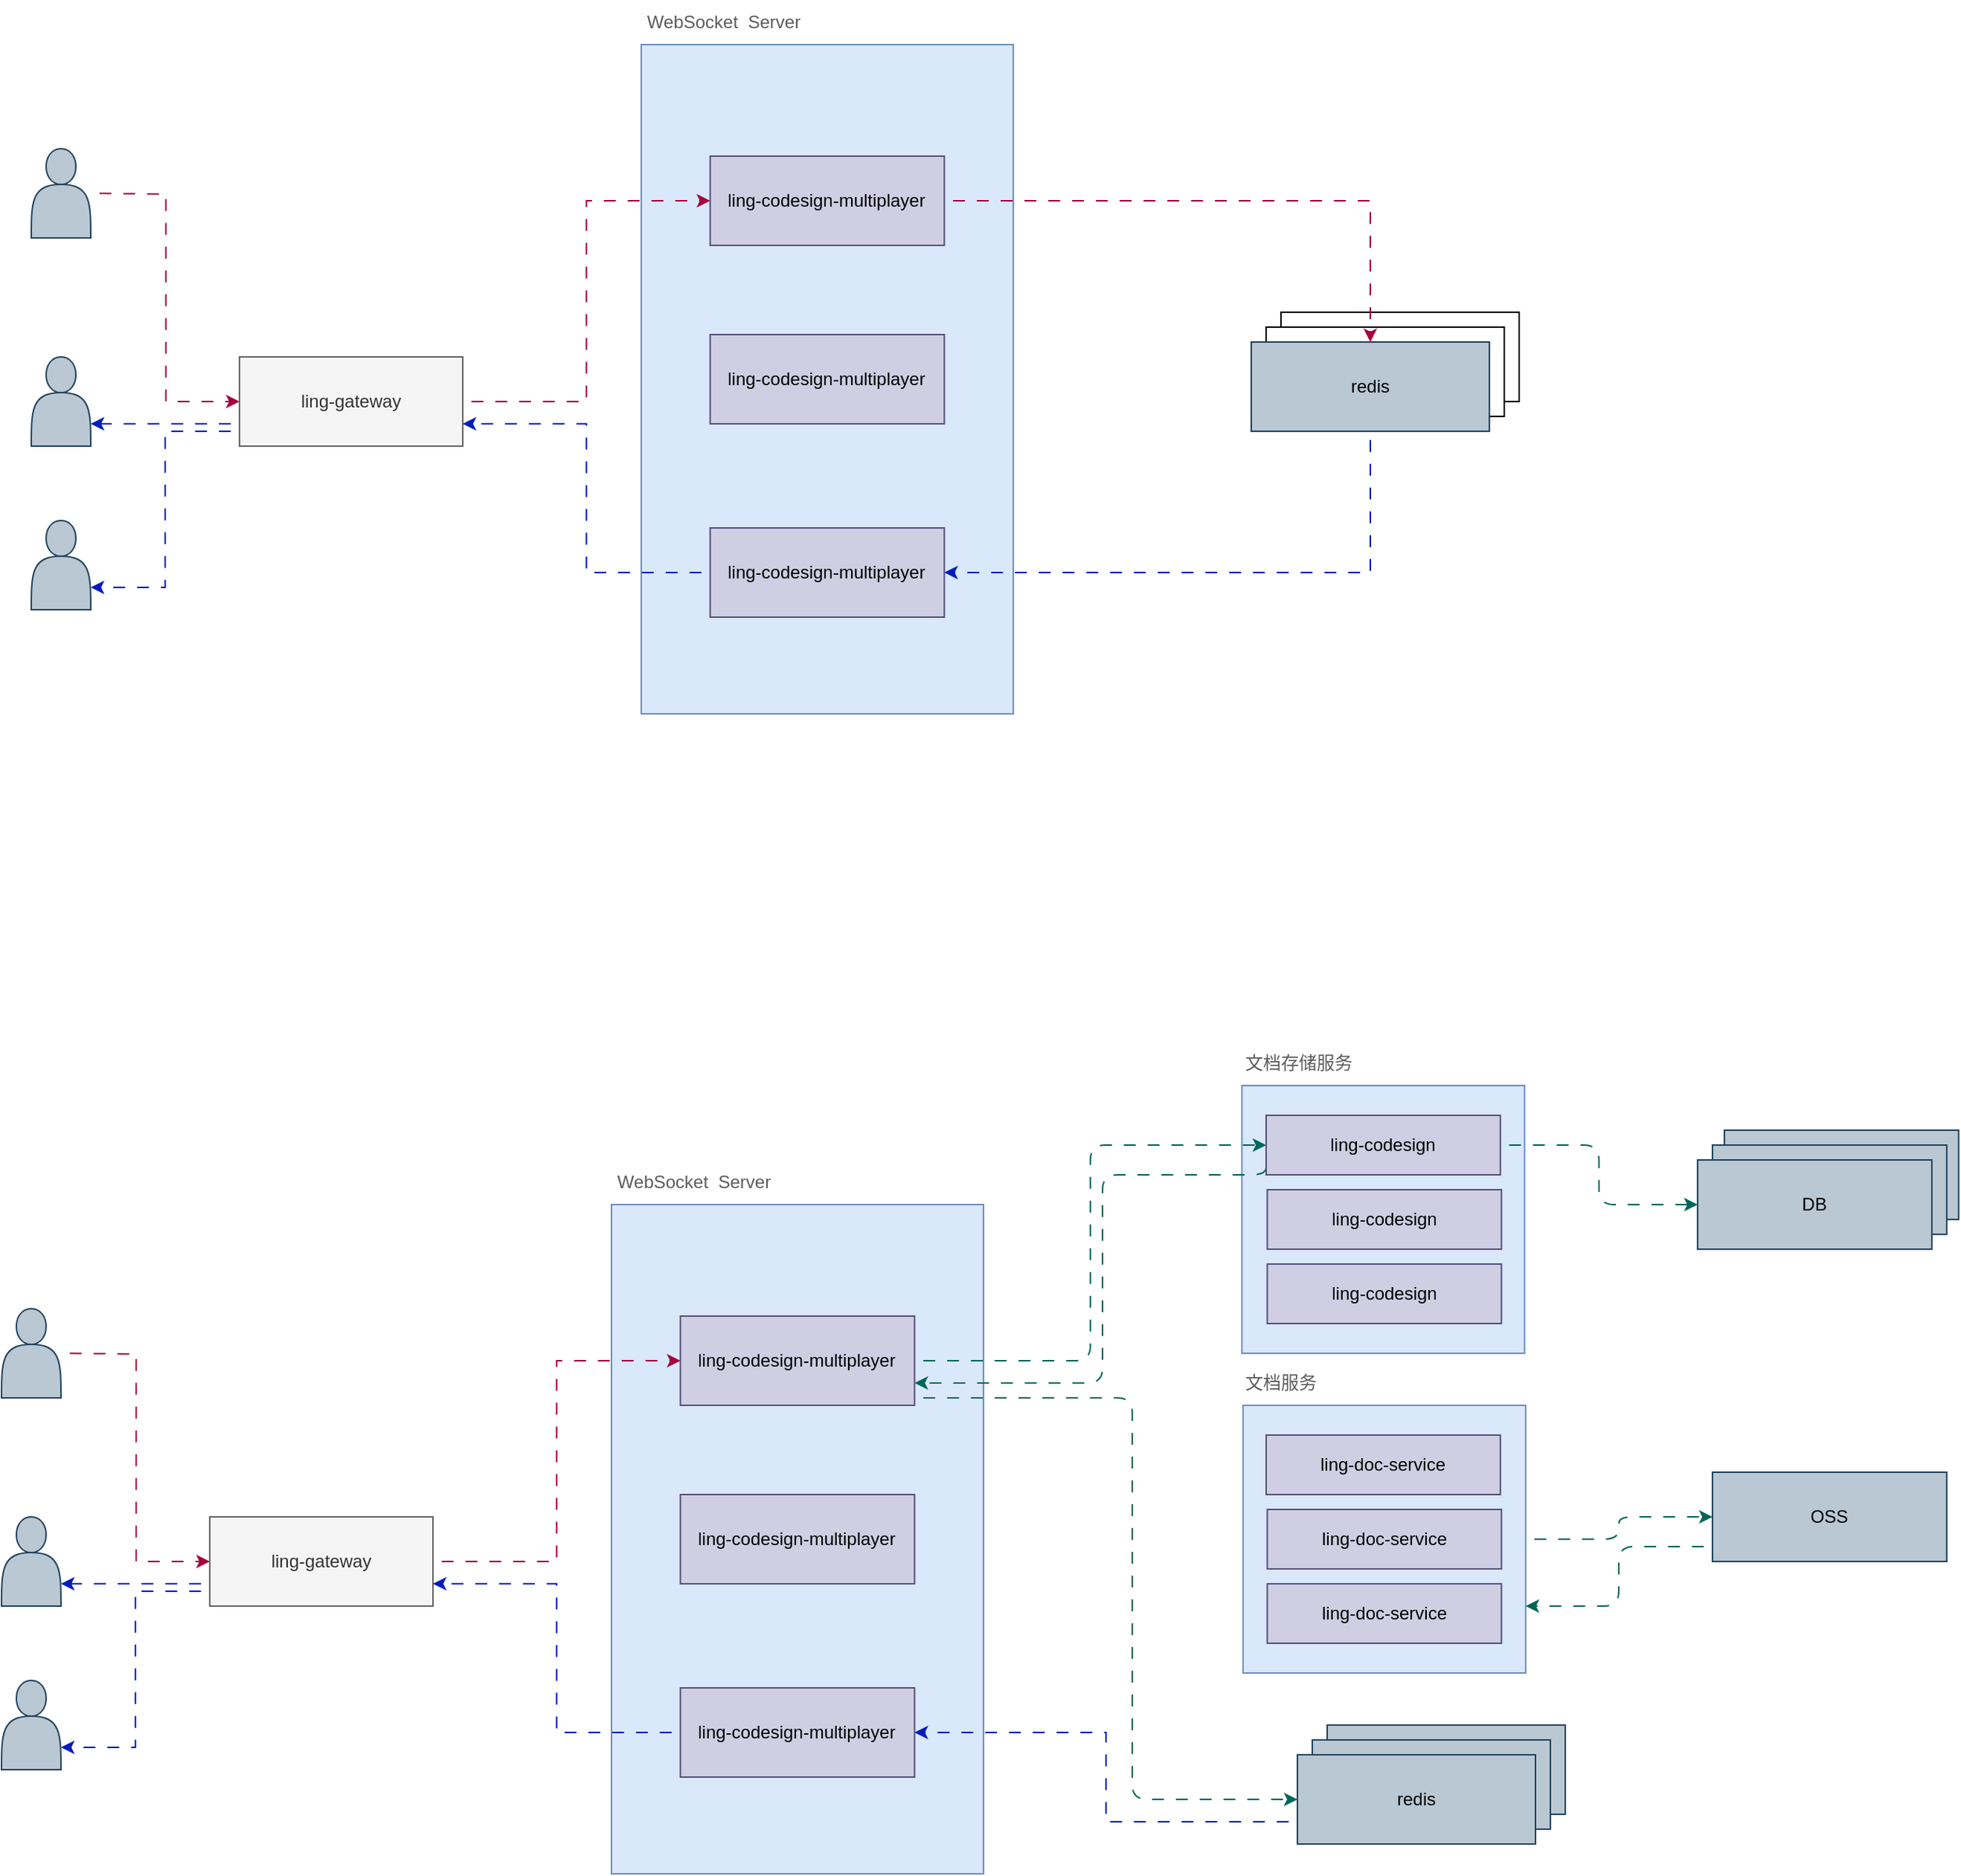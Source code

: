 <mxfile version="21.3.2" type="github">
  <diagram name="Page-1" id="3pMdecGvVrTZUV6eu6wa">
    <mxGraphModel dx="2765" dy="1543" grid="1" gridSize="10" guides="1" tooltips="1" connect="1" arrows="1" fold="1" page="1" pageScale="1" pageWidth="827" pageHeight="1169" math="0" shadow="0">
      <root>
        <mxCell id="0" />
        <mxCell id="1" parent="0" />
        <mxCell id="g7lpwtQK0GcuF2r4xrW7-70" value="" style="rounded=0;whiteSpace=wrap;html=1;strokeColor=#6c8ebf;fillColor=#dae8fc;" vertex="1" parent="1">
          <mxGeometry x="993.7" y="990" width="190" height="180" as="geometry" />
        </mxCell>
        <mxCell id="g7lpwtQK0GcuF2r4xrW7-67" value="DB" style="rounded=0;whiteSpace=wrap;html=1;labelBackgroundColor=none;fillColor=#bac8d3;strokeColor=#23445d;" vertex="1" parent="1">
          <mxGeometry x="1318.004" y="1020" width="157.407" height="60" as="geometry" />
        </mxCell>
        <mxCell id="g7lpwtQK0GcuF2r4xrW7-3" value="" style="edgeStyle=orthogonalEdgeStyle;rounded=0;orthogonalLoop=1;jettySize=auto;html=1;dashed=1;dashPattern=8 8;flowAnimation=1;entryX=0;entryY=0.5;entryDx=0;entryDy=0;fillColor=#d80073;strokeColor=#A50040;snapToPoint=0;movable=1;labelBackgroundColor=none;fontColor=default;" edge="1" parent="1" target="g7lpwtQK0GcuF2r4xrW7-5">
          <mxGeometry relative="1" as="geometry">
            <mxPoint x="200" y="1170" as="sourcePoint" />
            <mxPoint x="280" y="1170" as="targetPoint" />
          </mxGeometry>
        </mxCell>
        <mxCell id="g7lpwtQK0GcuF2r4xrW7-4" value="" style="shape=actor;whiteSpace=wrap;html=1;labelBackgroundColor=none;fillColor=#bac8d3;strokeColor=#23445d;rounded=0;" vertex="1" parent="1">
          <mxGeometry x="160" y="1140" width="40" height="60" as="geometry" />
        </mxCell>
        <mxCell id="g7lpwtQK0GcuF2r4xrW7-23" style="edgeStyle=orthogonalEdgeStyle;rounded=0;orthogonalLoop=1;jettySize=auto;html=1;entryX=1;entryY=0.75;entryDx=0;entryDy=0;flowAnimation=1;fillColor=#0050ef;strokeColor=#001DBC;labelBackgroundColor=none;fontColor=default;" edge="1" parent="1" source="g7lpwtQK0GcuF2r4xrW7-5" target="g7lpwtQK0GcuF2r4xrW7-16">
          <mxGeometry relative="1" as="geometry">
            <Array as="points">
              <mxPoint x="280" y="1325" />
              <mxPoint x="280" y="1325" />
            </Array>
          </mxGeometry>
        </mxCell>
        <mxCell id="g7lpwtQK0GcuF2r4xrW7-24" style="edgeStyle=orthogonalEdgeStyle;rounded=0;orthogonalLoop=1;jettySize=auto;html=1;entryX=1;entryY=0.75;entryDx=0;entryDy=0;flowAnimation=1;fillColor=#0050ef;strokeColor=#001DBC;labelBackgroundColor=none;fontColor=default;" edge="1" parent="1" source="g7lpwtQK0GcuF2r4xrW7-5" target="g7lpwtQK0GcuF2r4xrW7-21">
          <mxGeometry relative="1" as="geometry">
            <Array as="points">
              <mxPoint x="250" y="1330" />
              <mxPoint x="250" y="1435" />
            </Array>
          </mxGeometry>
        </mxCell>
        <mxCell id="g7lpwtQK0GcuF2r4xrW7-5" value="ling-gateway" style="rounded=0;whiteSpace=wrap;html=1;fillColor=#f5f5f5;strokeColor=#666666;labelBackgroundColor=none;fontColor=#333333;" vertex="1" parent="1">
          <mxGeometry x="300" y="1280" width="150" height="60" as="geometry" />
        </mxCell>
        <mxCell id="g7lpwtQK0GcuF2r4xrW7-16" value="" style="shape=actor;whiteSpace=wrap;html=1;labelBackgroundColor=none;fillColor=#bac8d3;strokeColor=#23445d;rounded=0;" vertex="1" parent="1">
          <mxGeometry x="160" y="1280" width="40" height="60" as="geometry" />
        </mxCell>
        <mxCell id="g7lpwtQK0GcuF2r4xrW7-21" value="" style="shape=actor;whiteSpace=wrap;html=1;labelBackgroundColor=none;fillColor=#bac8d3;strokeColor=#23445d;rounded=0;" vertex="1" parent="1">
          <mxGeometry x="160" y="1390" width="40" height="60" as="geometry" />
        </mxCell>
        <mxCell id="g7lpwtQK0GcuF2r4xrW7-29" value="WebSocket&amp;nbsp; Server" style="text;html=1;strokeColor=none;fillColor=none;align=center;verticalAlign=middle;whiteSpace=wrap;rounded=0;labelBackgroundColor=none;fontColor=#5C5C5C;" vertex="1" parent="1">
          <mxGeometry x="570" y="1040" width="111.111" height="30" as="geometry" />
        </mxCell>
        <mxCell id="g7lpwtQK0GcuF2r4xrW7-30" value="r" style="group" vertex="1" connectable="0" parent="1">
          <mxGeometry x="570" y="1070" width="250" height="450" as="geometry" />
        </mxCell>
        <mxCell id="g7lpwtQK0GcuF2r4xrW7-27" value="" style="rounded=0;whiteSpace=wrap;html=1;arcSize=18;fillColor=#dae8fc;strokeColor=#6c8ebf;labelBackgroundColor=none;" vertex="1" parent="g7lpwtQK0GcuF2r4xrW7-30">
          <mxGeometry width="250" height="450" as="geometry" />
        </mxCell>
        <mxCell id="g7lpwtQK0GcuF2r4xrW7-6" value="ling-codesign-multiplayer" style="rounded=0;whiteSpace=wrap;html=1;labelBackgroundColor=none;fillColor=#d0cee2;strokeColor=#56517e;" vertex="1" parent="g7lpwtQK0GcuF2r4xrW7-30">
          <mxGeometry x="46.297" y="75" width="157.407" height="60" as="geometry" />
        </mxCell>
        <mxCell id="g7lpwtQK0GcuF2r4xrW7-13" value="ling-codesign-multiplayer" style="rounded=0;whiteSpace=wrap;html=1;labelBackgroundColor=none;fillColor=#d0cee2;strokeColor=#56517e;" vertex="1" parent="g7lpwtQK0GcuF2r4xrW7-30">
          <mxGeometry x="46.297" y="325" width="157.407" height="60" as="geometry" />
        </mxCell>
        <mxCell id="g7lpwtQK0GcuF2r4xrW7-20" value="ling-codesign-multiplayer" style="rounded=0;whiteSpace=wrap;html=1;labelBackgroundColor=none;fillColor=#d0cee2;strokeColor=#56517e;" vertex="1" parent="g7lpwtQK0GcuF2r4xrW7-30">
          <mxGeometry x="46.297" y="195" width="157.407" height="60" as="geometry" />
        </mxCell>
        <mxCell id="g7lpwtQK0GcuF2r4xrW7-7" value="" style="edgeStyle=orthogonalEdgeStyle;rounded=0;orthogonalLoop=1;jettySize=auto;html=1;flowAnimation=1;fillColor=#d80073;strokeColor=#A50040;entryX=0;entryY=0.5;entryDx=0;entryDy=0;labelBackgroundColor=none;fontColor=default;" edge="1" parent="1" source="g7lpwtQK0GcuF2r4xrW7-5" target="g7lpwtQK0GcuF2r4xrW7-6">
          <mxGeometry relative="1" as="geometry" />
        </mxCell>
        <mxCell id="g7lpwtQK0GcuF2r4xrW7-15" style="edgeStyle=orthogonalEdgeStyle;rounded=0;orthogonalLoop=1;jettySize=auto;html=1;entryX=1;entryY=0.75;entryDx=0;entryDy=0;flowAnimation=1;fillColor=#0050ef;strokeColor=#001DBC;labelBackgroundColor=none;fontColor=default;" edge="1" parent="1" source="g7lpwtQK0GcuF2r4xrW7-13" target="g7lpwtQK0GcuF2r4xrW7-5">
          <mxGeometry relative="1" as="geometry" />
        </mxCell>
        <mxCell id="g7lpwtQK0GcuF2r4xrW7-14" style="rounded=0;orthogonalLoop=1;jettySize=auto;html=1;exitX=0;exitY=0.75;exitDx=0;exitDy=0;entryX=1;entryY=0.5;entryDx=0;entryDy=0;flowAnimation=1;fillColor=#0050ef;strokeColor=#001DBC;labelBackgroundColor=none;fontColor=default;edgeStyle=orthogonalEdgeStyle;" edge="1" parent="1" source="g7lpwtQK0GcuF2r4xrW7-8" target="g7lpwtQK0GcuF2r4xrW7-13">
          <mxGeometry relative="1" as="geometry" />
        </mxCell>
        <mxCell id="g7lpwtQK0GcuF2r4xrW7-39" value="redis" style="rounded=0;whiteSpace=wrap;html=1;labelBackgroundColor=none;" vertex="1" parent="1">
          <mxGeometry x="1020" y="470" width="160" height="60" as="geometry" />
        </mxCell>
        <mxCell id="g7lpwtQK0GcuF2r4xrW7-40" value="redis" style="rounded=0;whiteSpace=wrap;html=1;labelBackgroundColor=none;" vertex="1" parent="1">
          <mxGeometry x="1010" y="480" width="160" height="60" as="geometry" />
        </mxCell>
        <mxCell id="g7lpwtQK0GcuF2r4xrW7-41" value="" style="edgeStyle=orthogonalEdgeStyle;rounded=0;orthogonalLoop=1;jettySize=auto;html=1;dashed=1;dashPattern=8 8;flowAnimation=1;entryX=0;entryY=0.5;entryDx=0;entryDy=0;fillColor=#d80073;strokeColor=#A50040;snapToPoint=0;movable=1;labelBackgroundColor=none;fontColor=default;" edge="1" parent="1" target="g7lpwtQK0GcuF2r4xrW7-45">
          <mxGeometry relative="1" as="geometry">
            <mxPoint x="220" y="390" as="sourcePoint" />
            <mxPoint x="300" y="390" as="targetPoint" />
          </mxGeometry>
        </mxCell>
        <mxCell id="g7lpwtQK0GcuF2r4xrW7-42" value="" style="shape=actor;whiteSpace=wrap;html=1;labelBackgroundColor=none;fillColor=#bac8d3;strokeColor=#23445d;rounded=0;" vertex="1" parent="1">
          <mxGeometry x="180" y="360" width="40" height="60" as="geometry" />
        </mxCell>
        <mxCell id="g7lpwtQK0GcuF2r4xrW7-43" style="edgeStyle=orthogonalEdgeStyle;rounded=0;orthogonalLoop=1;jettySize=auto;html=1;entryX=1;entryY=0.75;entryDx=0;entryDy=0;flowAnimation=1;fillColor=#0050ef;strokeColor=#001DBC;labelBackgroundColor=none;fontColor=default;" edge="1" parent="1" source="g7lpwtQK0GcuF2r4xrW7-45" target="g7lpwtQK0GcuF2r4xrW7-46">
          <mxGeometry relative="1" as="geometry">
            <Array as="points">
              <mxPoint x="300" y="545" />
              <mxPoint x="300" y="545" />
            </Array>
          </mxGeometry>
        </mxCell>
        <mxCell id="g7lpwtQK0GcuF2r4xrW7-44" style="edgeStyle=orthogonalEdgeStyle;rounded=0;orthogonalLoop=1;jettySize=auto;html=1;entryX=1;entryY=0.75;entryDx=0;entryDy=0;flowAnimation=1;fillColor=#0050ef;strokeColor=#001DBC;labelBackgroundColor=none;fontColor=default;" edge="1" parent="1" source="g7lpwtQK0GcuF2r4xrW7-45" target="g7lpwtQK0GcuF2r4xrW7-47">
          <mxGeometry relative="1" as="geometry">
            <Array as="points">
              <mxPoint x="270" y="550" />
              <mxPoint x="270" y="655" />
            </Array>
          </mxGeometry>
        </mxCell>
        <mxCell id="g7lpwtQK0GcuF2r4xrW7-45" value="ling-gateway" style="rounded=0;whiteSpace=wrap;html=1;fillColor=#f5f5f5;strokeColor=#666666;labelBackgroundColor=none;fontColor=#333333;" vertex="1" parent="1">
          <mxGeometry x="320" y="500" width="150" height="60" as="geometry" />
        </mxCell>
        <mxCell id="g7lpwtQK0GcuF2r4xrW7-46" value="" style="shape=actor;whiteSpace=wrap;html=1;labelBackgroundColor=none;fillColor=#bac8d3;strokeColor=#23445d;rounded=0;" vertex="1" parent="1">
          <mxGeometry x="180" y="500" width="40" height="60" as="geometry" />
        </mxCell>
        <mxCell id="g7lpwtQK0GcuF2r4xrW7-47" value="" style="shape=actor;whiteSpace=wrap;html=1;labelBackgroundColor=none;fillColor=#bac8d3;strokeColor=#23445d;rounded=0;" vertex="1" parent="1">
          <mxGeometry x="180" y="610" width="40" height="60" as="geometry" />
        </mxCell>
        <mxCell id="g7lpwtQK0GcuF2r4xrW7-48" value="redis" style="rounded=0;whiteSpace=wrap;html=1;labelBackgroundColor=none;fillColor=#bac8d3;strokeColor=#23445d;" vertex="1" parent="1">
          <mxGeometry x="1000" y="490" width="160" height="60" as="geometry" />
        </mxCell>
        <mxCell id="g7lpwtQK0GcuF2r4xrW7-49" value="WebSocket&amp;nbsp; Server" style="text;html=1;strokeColor=none;fillColor=none;align=center;verticalAlign=middle;whiteSpace=wrap;rounded=0;labelBackgroundColor=none;fontColor=#5C5C5C;" vertex="1" parent="1">
          <mxGeometry x="590" y="260" width="111.111" height="30" as="geometry" />
        </mxCell>
        <mxCell id="g7lpwtQK0GcuF2r4xrW7-50" value="" style="group" vertex="1" connectable="0" parent="1">
          <mxGeometry x="590" y="290" width="250" height="450" as="geometry" />
        </mxCell>
        <mxCell id="g7lpwtQK0GcuF2r4xrW7-51" value="" style="rounded=0;whiteSpace=wrap;html=1;arcSize=18;fillColor=#dae8fc;strokeColor=#6c8ebf;labelBackgroundColor=none;" vertex="1" parent="g7lpwtQK0GcuF2r4xrW7-50">
          <mxGeometry width="250" height="450" as="geometry" />
        </mxCell>
        <mxCell id="g7lpwtQK0GcuF2r4xrW7-52" value="ling-codesign-multiplayer" style="rounded=0;whiteSpace=wrap;html=1;labelBackgroundColor=none;fillColor=#d0cee2;strokeColor=#56517e;" vertex="1" parent="g7lpwtQK0GcuF2r4xrW7-50">
          <mxGeometry x="46.297" y="75" width="157.407" height="60" as="geometry" />
        </mxCell>
        <mxCell id="g7lpwtQK0GcuF2r4xrW7-53" value="ling-codesign-multiplayer" style="rounded=0;whiteSpace=wrap;html=1;labelBackgroundColor=none;fillColor=#d0cee2;strokeColor=#56517e;" vertex="1" parent="g7lpwtQK0GcuF2r4xrW7-50">
          <mxGeometry x="46.297" y="325" width="157.407" height="60" as="geometry" />
        </mxCell>
        <mxCell id="g7lpwtQK0GcuF2r4xrW7-54" value="ling-codesign-multiplayer" style="rounded=0;whiteSpace=wrap;html=1;labelBackgroundColor=none;fillColor=#d0cee2;strokeColor=#56517e;" vertex="1" parent="g7lpwtQK0GcuF2r4xrW7-50">
          <mxGeometry x="46.297" y="195" width="157.407" height="60" as="geometry" />
        </mxCell>
        <mxCell id="g7lpwtQK0GcuF2r4xrW7-55" value="" style="edgeStyle=orthogonalEdgeStyle;rounded=0;orthogonalLoop=1;jettySize=auto;html=1;flowAnimation=1;fillColor=#d80073;strokeColor=#A50040;entryX=0;entryY=0.5;entryDx=0;entryDy=0;labelBackgroundColor=none;fontColor=default;" edge="1" parent="1" source="g7lpwtQK0GcuF2r4xrW7-45" target="g7lpwtQK0GcuF2r4xrW7-52">
          <mxGeometry relative="1" as="geometry" />
        </mxCell>
        <mxCell id="g7lpwtQK0GcuF2r4xrW7-56" style="edgeStyle=orthogonalEdgeStyle;rounded=0;orthogonalLoop=1;jettySize=auto;html=1;entryX=1;entryY=0.75;entryDx=0;entryDy=0;flowAnimation=1;fillColor=#0050ef;strokeColor=#001DBC;labelBackgroundColor=none;fontColor=default;" edge="1" parent="1" source="g7lpwtQK0GcuF2r4xrW7-53" target="g7lpwtQK0GcuF2r4xrW7-45">
          <mxGeometry relative="1" as="geometry" />
        </mxCell>
        <mxCell id="g7lpwtQK0GcuF2r4xrW7-57" style="edgeStyle=orthogonalEdgeStyle;rounded=0;orthogonalLoop=1;jettySize=auto;html=1;exitX=0.5;exitY=1;exitDx=0;exitDy=0;entryX=1;entryY=0.5;entryDx=0;entryDy=0;flowAnimation=1;fillColor=#0050ef;strokeColor=#001DBC;labelBackgroundColor=none;fontColor=default;" edge="1" parent="1" source="g7lpwtQK0GcuF2r4xrW7-48" target="g7lpwtQK0GcuF2r4xrW7-53">
          <mxGeometry relative="1" as="geometry" />
        </mxCell>
        <mxCell id="g7lpwtQK0GcuF2r4xrW7-58" style="edgeStyle=orthogonalEdgeStyle;rounded=0;orthogonalLoop=1;jettySize=auto;html=1;flowAnimation=1;fillColor=#d80073;strokeColor=#A50040;labelBackgroundColor=none;fontColor=default;" edge="1" parent="1" source="g7lpwtQK0GcuF2r4xrW7-52" target="g7lpwtQK0GcuF2r4xrW7-48">
          <mxGeometry relative="1" as="geometry" />
        </mxCell>
        <mxCell id="g7lpwtQK0GcuF2r4xrW7-63" value="" style="edgeStyle=orthogonalEdgeStyle;orthogonalLoop=1;jettySize=auto;html=1;strokeColor=#006658;fontColor=#5C5C5C;fillColor=#21C0A5;entryX=0;entryY=0.5;entryDx=0;entryDy=0;flowAnimation=1;" edge="1" parent="1" source="g7lpwtQK0GcuF2r4xrW7-59" target="g7lpwtQK0GcuF2r4xrW7-62">
          <mxGeometry relative="1" as="geometry">
            <mxPoint x="1230" y="1125" as="targetPoint" />
          </mxGeometry>
        </mxCell>
        <mxCell id="g7lpwtQK0GcuF2r4xrW7-64" style="edgeStyle=orthogonalEdgeStyle;orthogonalLoop=1;jettySize=auto;html=1;entryX=1;entryY=0.75;entryDx=0;entryDy=0;strokeColor=#006658;fontColor=#5C5C5C;fillColor=#21C0A5;exitX=0;exitY=0.75;exitDx=0;exitDy=0;flowAnimation=1;" edge="1" parent="1" source="g7lpwtQK0GcuF2r4xrW7-59" target="g7lpwtQK0GcuF2r4xrW7-6">
          <mxGeometry relative="1" as="geometry">
            <Array as="points">
              <mxPoint x="1010" y="1050" />
              <mxPoint x="900" y="1050" />
              <mxPoint x="900" y="1190" />
            </Array>
          </mxGeometry>
        </mxCell>
        <mxCell id="g7lpwtQK0GcuF2r4xrW7-59" value="ling-codesign" style="rounded=0;whiteSpace=wrap;html=1;labelBackgroundColor=none;fillColor=#d0cee2;strokeColor=#56517e;" vertex="1" parent="1">
          <mxGeometry x="1009.99" y="1010" width="157.41" height="40" as="geometry" />
        </mxCell>
        <mxCell id="g7lpwtQK0GcuF2r4xrW7-60" style="edgeStyle=orthogonalEdgeStyle;orthogonalLoop=1;jettySize=auto;html=1;entryX=0;entryY=0.5;entryDx=0;entryDy=0;strokeColor=#006658;fontColor=#5C5C5C;fillColor=#21C0A5;flowAnimation=1;" edge="1" parent="1" source="g7lpwtQK0GcuF2r4xrW7-6" target="g7lpwtQK0GcuF2r4xrW7-59">
          <mxGeometry relative="1" as="geometry" />
        </mxCell>
        <mxCell id="g7lpwtQK0GcuF2r4xrW7-65" style="orthogonalLoop=1;jettySize=auto;html=1;entryX=0;entryY=0.5;entryDx=0;entryDy=0;strokeColor=#006658;fontColor=#5C5C5C;fillColor=#21C0A5;flowAnimation=1;edgeStyle=orthogonalEdgeStyle;" edge="1" parent="1" source="g7lpwtQK0GcuF2r4xrW7-6" target="g7lpwtQK0GcuF2r4xrW7-8">
          <mxGeometry relative="1" as="geometry">
            <Array as="points">
              <mxPoint x="920" y="1200" />
              <mxPoint x="920" y="1470" />
            </Array>
          </mxGeometry>
        </mxCell>
        <mxCell id="g7lpwtQK0GcuF2r4xrW7-66" value="DB" style="rounded=0;whiteSpace=wrap;html=1;labelBackgroundColor=none;fillColor=#bac8d3;strokeColor=#23445d;" vertex="1" parent="1">
          <mxGeometry x="1310.004" y="1030" width="157.407" height="60" as="geometry" />
        </mxCell>
        <mxCell id="g7lpwtQK0GcuF2r4xrW7-62" value="DB" style="rounded=0;whiteSpace=wrap;html=1;labelBackgroundColor=none;fillColor=#bac8d3;strokeColor=#23445d;" vertex="1" parent="1">
          <mxGeometry x="1300.004" y="1040" width="157.407" height="60" as="geometry" />
        </mxCell>
        <mxCell id="g7lpwtQK0GcuF2r4xrW7-71" value="" style="group" vertex="1" connectable="0" parent="1">
          <mxGeometry x="1031" y="1420" width="180" height="80" as="geometry" />
        </mxCell>
        <mxCell id="g7lpwtQK0GcuF2r4xrW7-33" value="redis" style="rounded=0;whiteSpace=wrap;html=1;labelBackgroundColor=none;fillColor=#bac8d3;strokeColor=#23445d;" vertex="1" parent="g7lpwtQK0GcuF2r4xrW7-71">
          <mxGeometry x="20" width="160" height="60" as="geometry" />
        </mxCell>
        <mxCell id="g7lpwtQK0GcuF2r4xrW7-32" value="redis" style="rounded=0;whiteSpace=wrap;html=1;labelBackgroundColor=none;fillColor=#bac8d3;strokeColor=#23445d;" vertex="1" parent="g7lpwtQK0GcuF2r4xrW7-71">
          <mxGeometry x="10" y="10" width="160" height="60" as="geometry" />
        </mxCell>
        <mxCell id="g7lpwtQK0GcuF2r4xrW7-8" value="redis" style="rounded=0;whiteSpace=wrap;html=1;labelBackgroundColor=none;fillColor=#bac8d3;strokeColor=#23445d;" vertex="1" parent="g7lpwtQK0GcuF2r4xrW7-71">
          <mxGeometry y="20" width="160" height="60" as="geometry" />
        </mxCell>
        <mxCell id="g7lpwtQK0GcuF2r4xrW7-72" value="文档存储服务" style="text;html=1;strokeColor=none;fillColor=none;align=left;verticalAlign=middle;whiteSpace=wrap;rounded=0;labelBackgroundColor=none;fontColor=#5C5C5C;" vertex="1" parent="1">
          <mxGeometry x="993.7" y="960" width="111.111" height="30" as="geometry" />
        </mxCell>
        <mxCell id="g7lpwtQK0GcuF2r4xrW7-85" style="edgeStyle=orthogonalEdgeStyle;orthogonalLoop=1;jettySize=auto;html=1;entryX=0;entryY=0.5;entryDx=0;entryDy=0;strokeColor=#006658;fontColor=#5C5C5C;fillColor=#21C0A5;flowAnimation=1;" edge="1" parent="1" source="g7lpwtQK0GcuF2r4xrW7-73" target="g7lpwtQK0GcuF2r4xrW7-83">
          <mxGeometry relative="1" as="geometry" />
        </mxCell>
        <mxCell id="g7lpwtQK0GcuF2r4xrW7-73" value="" style="rounded=0;whiteSpace=wrap;html=1;strokeColor=#6c8ebf;fillColor=#dae8fc;" vertex="1" parent="1">
          <mxGeometry x="994.44" y="1205" width="190" height="180" as="geometry" />
        </mxCell>
        <mxCell id="g7lpwtQK0GcuF2r4xrW7-74" value="文档服务" style="text;html=1;strokeColor=none;fillColor=none;align=left;verticalAlign=middle;whiteSpace=wrap;rounded=0;labelBackgroundColor=none;fontColor=#5C5C5C;" vertex="1" parent="1">
          <mxGeometry x="994.44" y="1175" width="111.111" height="30" as="geometry" />
        </mxCell>
        <mxCell id="g7lpwtQK0GcuF2r4xrW7-75" value="ling-doc-service" style="rounded=0;whiteSpace=wrap;html=1;labelBackgroundColor=none;fillColor=#d0cee2;strokeColor=#56517e;" vertex="1" parent="1">
          <mxGeometry x="1010" y="1225" width="157.41" height="40" as="geometry" />
        </mxCell>
        <mxCell id="g7lpwtQK0GcuF2r4xrW7-76" value="ling-doc-service" style="rounded=0;whiteSpace=wrap;html=1;labelBackgroundColor=none;fillColor=#d0cee2;strokeColor=#56517e;" vertex="1" parent="1">
          <mxGeometry x="1010.74" y="1275" width="157.41" height="40" as="geometry" />
        </mxCell>
        <mxCell id="g7lpwtQK0GcuF2r4xrW7-77" value="ling-doc-service" style="rounded=0;whiteSpace=wrap;html=1;labelBackgroundColor=none;fillColor=#d0cee2;strokeColor=#56517e;" vertex="1" parent="1">
          <mxGeometry x="1010.74" y="1325" width="157.41" height="40" as="geometry" />
        </mxCell>
        <mxCell id="g7lpwtQK0GcuF2r4xrW7-78" value="ling-codesign" style="rounded=0;whiteSpace=wrap;html=1;labelBackgroundColor=none;fillColor=#d0cee2;strokeColor=#56517e;" vertex="1" parent="1">
          <mxGeometry x="1010.74" y="1060" width="157.41" height="40" as="geometry" />
        </mxCell>
        <mxCell id="g7lpwtQK0GcuF2r4xrW7-79" value="ling-codesign" style="rounded=0;whiteSpace=wrap;html=1;labelBackgroundColor=none;fillColor=#d0cee2;strokeColor=#56517e;" vertex="1" parent="1">
          <mxGeometry x="1010.74" y="1110" width="157.41" height="40" as="geometry" />
        </mxCell>
        <mxCell id="g7lpwtQK0GcuF2r4xrW7-86" style="orthogonalLoop=1;jettySize=auto;html=1;strokeColor=#006658;fontColor=#5C5C5C;fillColor=#21C0A5;entryX=1;entryY=0.75;entryDx=0;entryDy=0;edgeStyle=orthogonalEdgeStyle;flowAnimation=1;" edge="1" parent="1" source="g7lpwtQK0GcuF2r4xrW7-83" target="g7lpwtQK0GcuF2r4xrW7-73">
          <mxGeometry relative="1" as="geometry">
            <mxPoint x="1180" y="1330" as="targetPoint" />
            <Array as="points">
              <mxPoint x="1247" y="1300" />
              <mxPoint x="1247" y="1340" />
            </Array>
          </mxGeometry>
        </mxCell>
        <mxCell id="g7lpwtQK0GcuF2r4xrW7-83" value="OSS" style="rounded=0;whiteSpace=wrap;html=1;labelBackgroundColor=none;fillColor=#bac8d3;strokeColor=#23445d;" vertex="1" parent="1">
          <mxGeometry x="1310" y="1250" width="157.41" height="60" as="geometry" />
        </mxCell>
      </root>
    </mxGraphModel>
  </diagram>
</mxfile>
